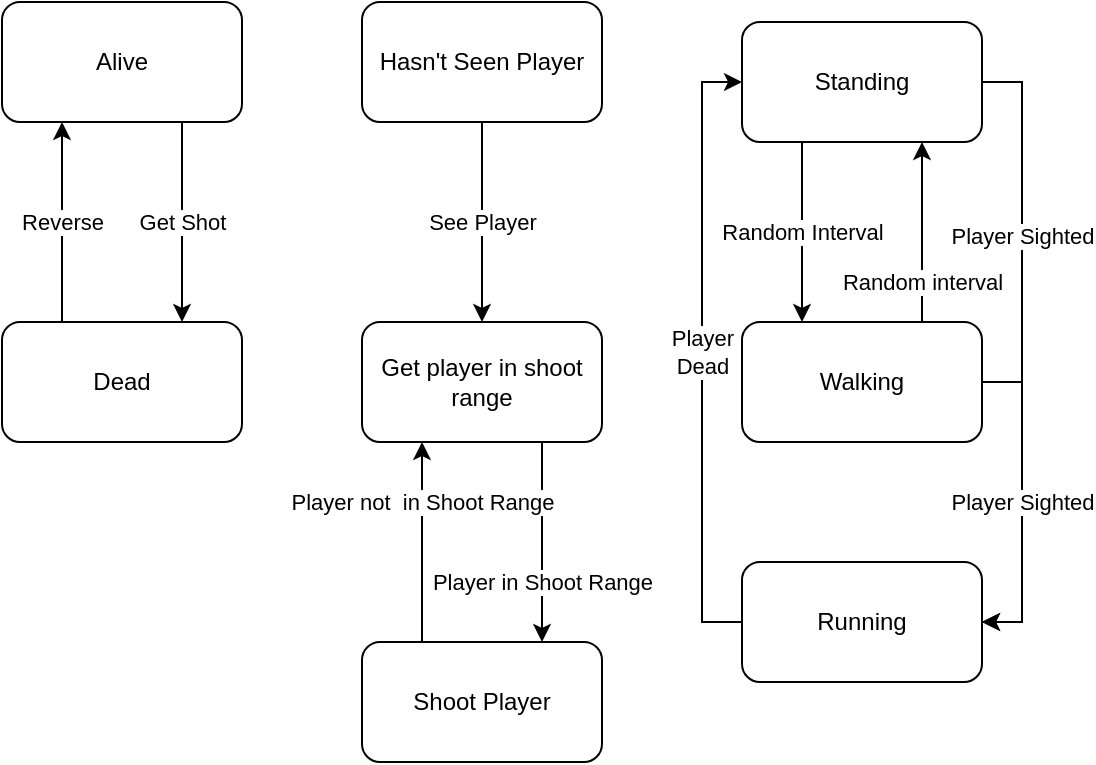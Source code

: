 <mxfile version="15.7.3" type="device"><diagram id="C5RBs43oDa-KdzZeNtuy" name="Page-1"><mxGraphModel dx="595" dy="903" grid="1" gridSize="10" guides="1" tooltips="1" connect="1" arrows="1" fold="1" page="1" pageScale="1" pageWidth="827" pageHeight="1169" math="0" shadow="0"><root><mxCell id="WIyWlLk6GJQsqaUBKTNV-0"/><mxCell id="WIyWlLk6GJQsqaUBKTNV-1" parent="WIyWlLk6GJQsqaUBKTNV-0"/><mxCell id="mCKkkf_9uDpW4VIi_D1A-0" value="See Player" style="edgeStyle=elbowEdgeStyle;orthogonalLoop=1;jettySize=auto;html=1;exitX=0.5;exitY=1;exitDx=0;exitDy=0;elbow=vertical;" parent="WIyWlLk6GJQsqaUBKTNV-1" source="mCKkkf_9uDpW4VIi_D1A-1" target="mCKkkf_9uDpW4VIi_D1A-3" edge="1"><mxGeometry relative="1" as="geometry"/></mxCell><mxCell id="mCKkkf_9uDpW4VIi_D1A-1" value="Hasn't Seen Player" style="whiteSpace=wrap;html=1;rounded=1;" parent="WIyWlLk6GJQsqaUBKTNV-1" vertex="1"><mxGeometry x="1200" y="40" width="120" height="60" as="geometry"/></mxCell><mxCell id="mCKkkf_9uDpW4VIi_D1A-2" value="Player in Shoot Range" style="edgeStyle=elbowEdgeStyle;orthogonalLoop=1;jettySize=auto;elbow=vertical;html=1;exitX=0.75;exitY=1;exitDx=0;exitDy=0;entryX=0.75;entryY=0;entryDx=0;entryDy=0;" parent="WIyWlLk6GJQsqaUBKTNV-1" source="mCKkkf_9uDpW4VIi_D1A-3" target="mCKkkf_9uDpW4VIi_D1A-5" edge="1"><mxGeometry x="0.4" relative="1" as="geometry"><mxPoint as="offset"/></mxGeometry></mxCell><mxCell id="mCKkkf_9uDpW4VIi_D1A-3" value="Get player in shoot range" style="whiteSpace=wrap;html=1;rounded=1;" parent="WIyWlLk6GJQsqaUBKTNV-1" vertex="1"><mxGeometry x="1200" y="200" width="120" height="60" as="geometry"/></mxCell><mxCell id="mCKkkf_9uDpW4VIi_D1A-4" value="Player not&amp;nbsp; in Shoot Range" style="edgeStyle=elbowEdgeStyle;orthogonalLoop=1;jettySize=auto;elbow=vertical;html=1;exitX=0.25;exitY=0;exitDx=0;exitDy=0;entryX=0.25;entryY=1;entryDx=0;entryDy=0;" parent="WIyWlLk6GJQsqaUBKTNV-1" source="mCKkkf_9uDpW4VIi_D1A-5" target="mCKkkf_9uDpW4VIi_D1A-3" edge="1"><mxGeometry x="0.4" relative="1" as="geometry"><mxPoint as="offset"/></mxGeometry></mxCell><mxCell id="mCKkkf_9uDpW4VIi_D1A-5" value="Shoot Player" style="whiteSpace=wrap;html=1;rounded=1;" parent="WIyWlLk6GJQsqaUBKTNV-1" vertex="1"><mxGeometry x="1200" y="360" width="120" height="60" as="geometry"/></mxCell><mxCell id="mCKkkf_9uDpW4VIi_D1A-6" value="Get Shot" style="orthogonalLoop=1;jettySize=auto;html=1;exitX=0.75;exitY=1;exitDx=0;exitDy=0;entryX=0.75;entryY=0;entryDx=0;entryDy=0;orthogonal=1;" parent="WIyWlLk6GJQsqaUBKTNV-1" source="mCKkkf_9uDpW4VIi_D1A-8" target="mCKkkf_9uDpW4VIi_D1A-11" edge="1"><mxGeometry relative="1" as="geometry"><mxPoint x="1103" y="100" as="sourcePoint"/><mxPoint x="1103" y="200" as="targetPoint"/></mxGeometry></mxCell><mxCell id="mCKkkf_9uDpW4VIi_D1A-7" value="Reverse" style="endArrow=classic;html=1;exitX=0.25;exitY=0;exitDx=0;exitDy=0;entryX=0.25;entryY=1;entryDx=0;entryDy=0;orthogonal=1;" parent="WIyWlLk6GJQsqaUBKTNV-1" source="mCKkkf_9uDpW4VIi_D1A-11" target="mCKkkf_9uDpW4VIi_D1A-8" edge="1"><mxGeometry width="50" height="50" relative="1" as="geometry"><mxPoint x="1043" y="200" as="sourcePoint"/><mxPoint x="1043" y="100" as="targetPoint"/></mxGeometry></mxCell><mxCell id="mCKkkf_9uDpW4VIi_D1A-8" value="Alive" style="rounded=1;whiteSpace=wrap;html=1;" parent="WIyWlLk6GJQsqaUBKTNV-1" vertex="1"><mxGeometry x="1020" y="40" width="120" height="60" as="geometry"/></mxCell><mxCell id="mCKkkf_9uDpW4VIi_D1A-11" value="Dead" style="rounded=1;whiteSpace=wrap;html=1;" parent="WIyWlLk6GJQsqaUBKTNV-1" vertex="1"><mxGeometry x="1020" y="200" width="120" height="60" as="geometry"/></mxCell><mxCell id="mCKkkf_9uDpW4VIi_D1A-16" value="Random Interval" style="edgeStyle=orthogonalEdgeStyle;rounded=0;orthogonalLoop=1;jettySize=auto;html=1;exitX=0.25;exitY=1;exitDx=0;exitDy=0;entryX=0.25;entryY=0;entryDx=0;entryDy=0;" parent="WIyWlLk6GJQsqaUBKTNV-1" source="mCKkkf_9uDpW4VIi_D1A-13" target="mCKkkf_9uDpW4VIi_D1A-15" edge="1"><mxGeometry relative="1" as="geometry"/></mxCell><mxCell id="mCKkkf_9uDpW4VIi_D1A-19" value="Player Sighted" style="edgeStyle=orthogonalEdgeStyle;rounded=0;orthogonalLoop=1;jettySize=auto;html=1;exitX=1;exitY=0.5;exitDx=0;exitDy=0;entryX=1;entryY=0.5;entryDx=0;entryDy=0;" parent="WIyWlLk6GJQsqaUBKTNV-1" source="mCKkkf_9uDpW4VIi_D1A-13" target="mCKkkf_9uDpW4VIi_D1A-14" edge="1"><mxGeometry x="-0.379" relative="1" as="geometry"><mxPoint x="1530" y="350" as="targetPoint"/><mxPoint as="offset"/></mxGeometry></mxCell><mxCell id="mCKkkf_9uDpW4VIi_D1A-13" value="Standing&lt;span style=&quot;color: rgba(0 , 0 , 0 , 0) ; font-family: monospace ; font-size: 0px&quot;&gt;%3CmxGraphModel%3E%3Croot%3E%3CmxCell%20id%3D%220%22%2F%3E%3CmxCell%20id%3D%221%22%20parent%3D%220%22%2F%3E%3CmxCell%20id%3D%222%22%20value%3D%22Alive%22%20style%3D%22rounded%3D1%3BwhiteSpace%3Dwrap%3Bhtml%3D1%3B%22%20vertex%3D%221%22%20parent%3D%221%22%3E%3CmxGeometry%20x%3D%22707%22%20y%3D%2210%22%20width%3D%22120%22%20height%3D%2260%22%20as%3D%22geometry%22%2F%3E%3C%2FmxCell%3E%3C%2Froot%3E%3C%2FmxGraphModel%3E&lt;/span&gt;" style="rounded=1;whiteSpace=wrap;html=1;" parent="WIyWlLk6GJQsqaUBKTNV-1" vertex="1"><mxGeometry x="1390" y="50" width="120" height="60" as="geometry"/></mxCell><mxCell id="mCKkkf_9uDpW4VIi_D1A-20" value="Player&lt;br&gt;Dead" style="edgeStyle=orthogonalEdgeStyle;rounded=0;orthogonalLoop=1;jettySize=auto;html=1;exitX=0;exitY=0.5;exitDx=0;exitDy=0;entryX=0;entryY=0.5;entryDx=0;entryDy=0;" parent="WIyWlLk6GJQsqaUBKTNV-1" source="mCKkkf_9uDpW4VIi_D1A-14" target="mCKkkf_9uDpW4VIi_D1A-13" edge="1"><mxGeometry relative="1" as="geometry"/></mxCell><mxCell id="mCKkkf_9uDpW4VIi_D1A-14" value="Running" style="rounded=1;whiteSpace=wrap;html=1;" parent="WIyWlLk6GJQsqaUBKTNV-1" vertex="1"><mxGeometry x="1390" y="320" width="120" height="60" as="geometry"/></mxCell><mxCell id="mCKkkf_9uDpW4VIi_D1A-17" value="Random interval" style="edgeStyle=orthogonalEdgeStyle;rounded=0;orthogonalLoop=1;jettySize=auto;html=1;exitX=0.75;exitY=0;exitDx=0;exitDy=0;entryX=0.75;entryY=1;entryDx=0;entryDy=0;" parent="WIyWlLk6GJQsqaUBKTNV-1" source="mCKkkf_9uDpW4VIi_D1A-15" target="mCKkkf_9uDpW4VIi_D1A-13" edge="1"><mxGeometry x="-0.556" relative="1" as="geometry"><mxPoint as="offset"/></mxGeometry></mxCell><mxCell id="mCKkkf_9uDpW4VIi_D1A-18" value="Player Sighted" style="edgeStyle=orthogonalEdgeStyle;rounded=0;orthogonalLoop=1;jettySize=auto;html=1;exitX=1;exitY=0.5;exitDx=0;exitDy=0;entryX=1;entryY=0.5;entryDx=0;entryDy=0;" parent="WIyWlLk6GJQsqaUBKTNV-1" source="mCKkkf_9uDpW4VIi_D1A-15" target="mCKkkf_9uDpW4VIi_D1A-14" edge="1"><mxGeometry relative="1" as="geometry"><Array as="points"><mxPoint x="1530" y="230"/><mxPoint x="1530" y="350"/></Array></mxGeometry></mxCell><mxCell id="mCKkkf_9uDpW4VIi_D1A-15" value="Walking" style="rounded=1;whiteSpace=wrap;html=1;" parent="WIyWlLk6GJQsqaUBKTNV-1" vertex="1"><mxGeometry x="1390" y="200" width="120" height="60" as="geometry"/></mxCell></root></mxGraphModel></diagram></mxfile>